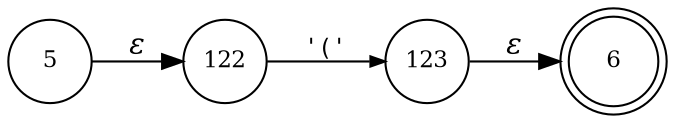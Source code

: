 digraph ATN {
rankdir=LR;
s6[fontsize=11, label="6", shape=doublecircle, fixedsize=true, width=.6];
s5[fontsize=11,label="5", shape=circle, fixedsize=true, width=.55, peripheries=1];
s122[fontsize=11,label="122", shape=circle, fixedsize=true, width=.55, peripheries=1];
s123[fontsize=11,label="123", shape=circle, fixedsize=true, width=.55, peripheries=1];
s5 -> s122 [fontname="Times-Italic", label="&epsilon;"];
s122 -> s123 [fontsize=11, fontname="Courier", arrowsize=.7, label = "'('", arrowhead = normal];
s123 -> s6 [fontname="Times-Italic", label="&epsilon;"];
}